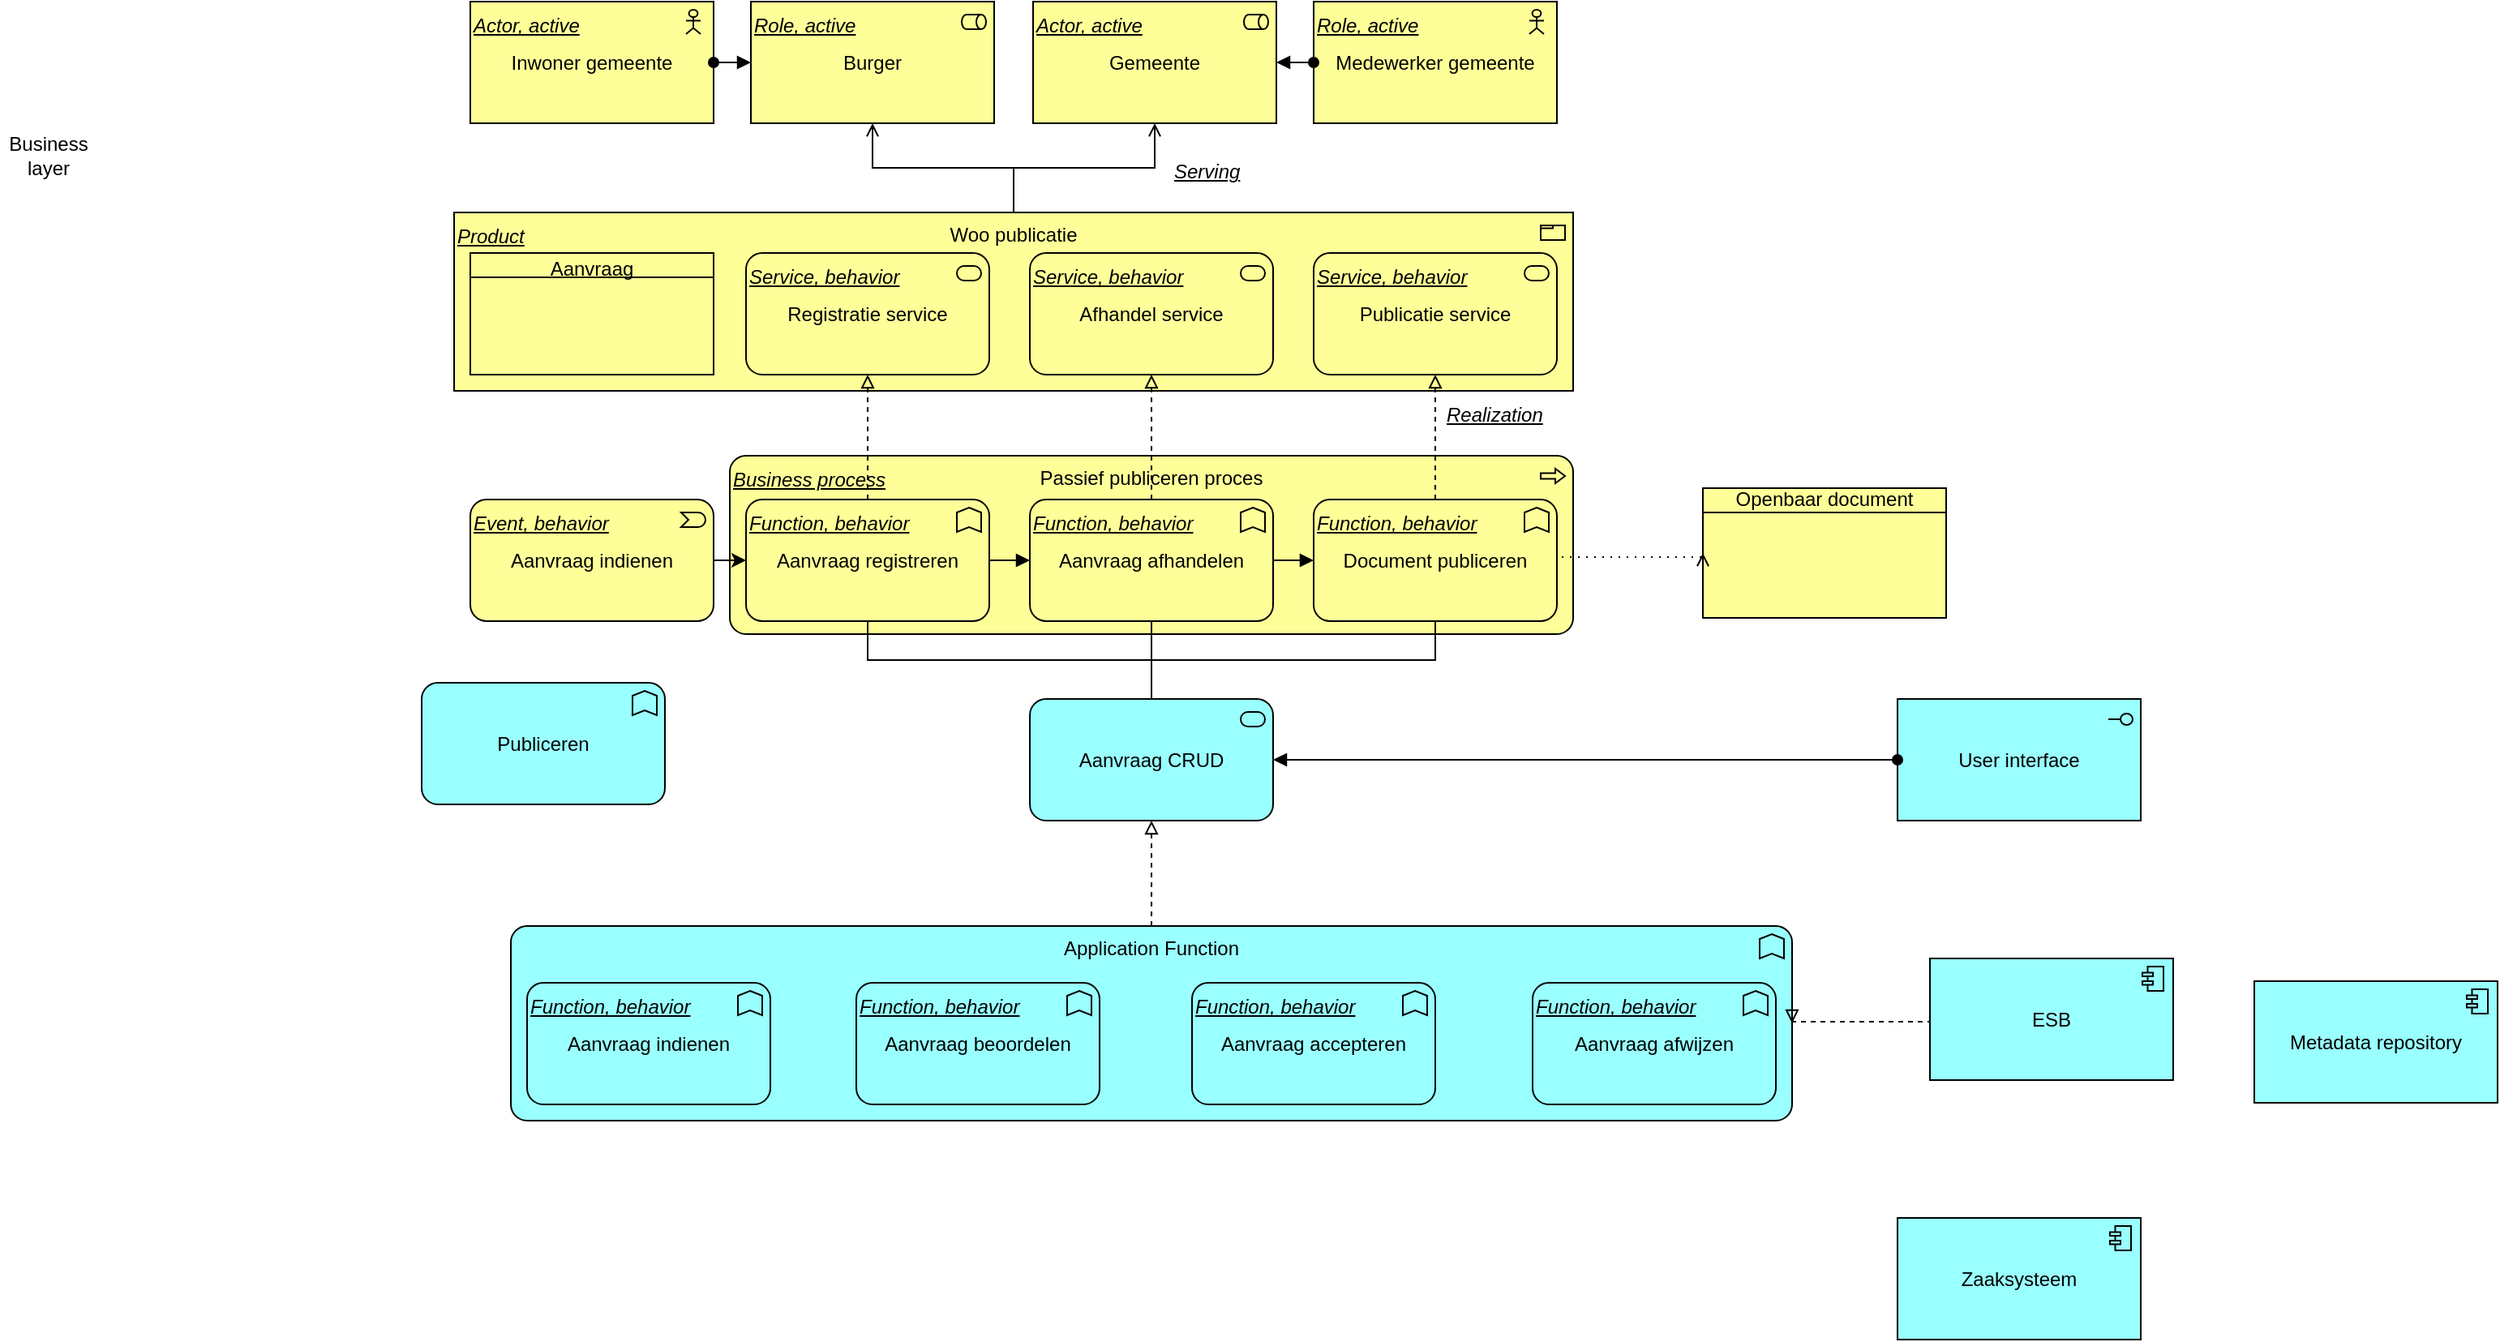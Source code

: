 <mxfile version="25.0.3">
  <diagram name="Page-1" id="jQZcd1Su21sFAnX82tBg">
    <mxGraphModel dx="1434" dy="782" grid="1" gridSize="10" guides="1" tooltips="1" connect="1" arrows="1" fold="1" page="1" pageScale="1" pageWidth="1654" pageHeight="1169" math="0" shadow="0">
      <root>
        <mxCell id="0" />
        <mxCell id="1" parent="0" />
        <mxCell id="bAtHzzNT9RxtK-DSMaf8-4" value="Passief publiceren proces" style="html=1;outlineConnect=0;whiteSpace=wrap;fillColor=#ffff99;shape=mxgraph.archimate3.application;appType=proc;archiType=rounded;verticalAlign=top;" parent="1" vertex="1">
          <mxGeometry x="490" y="320" width="520" height="110" as="geometry" />
        </mxCell>
        <mxCell id="bAtHzzNT9RxtK-DSMaf8-17" value="Woo publicatie" style="html=1;outlineConnect=0;whiteSpace=wrap;fillColor=#ffff99;shape=mxgraph.archimate3.application;appType=product;archiType=square;verticalAlign=top;" parent="1" vertex="1">
          <mxGeometry x="320" y="170" width="690" height="110" as="geometry" />
        </mxCell>
        <mxCell id="bAtHzzNT9RxtK-DSMaf8-1" value="Inwoner gemeente" style="html=1;outlineConnect=0;whiteSpace=wrap;fillColor=#ffff99;shape=mxgraph.archimate3.application;appType=actor;archiType=square;" parent="1" vertex="1">
          <mxGeometry x="330" y="40" width="150" height="75" as="geometry" />
        </mxCell>
        <mxCell id="bAtHzzNT9RxtK-DSMaf8-2" value="Burger" style="html=1;outlineConnect=0;whiteSpace=wrap;fillColor=#ffff99;shape=mxgraph.archimate3.application;appType=role;archiType=square;" parent="1" vertex="1">
          <mxGeometry x="503" y="40" width="150" height="75" as="geometry" />
        </mxCell>
        <mxCell id="bAtHzzNT9RxtK-DSMaf8-25" style="edgeStyle=orthogonalEdgeStyle;rounded=0;orthogonalLoop=1;jettySize=auto;html=1;exitX=1;exitY=0.5;exitDx=0;exitDy=0;exitPerimeter=0;entryX=0;entryY=0.5;entryDx=0;entryDy=0;entryPerimeter=0;" parent="1" source="bAtHzzNT9RxtK-DSMaf8-3" target="bAtHzzNT9RxtK-DSMaf8-20" edge="1">
          <mxGeometry relative="1" as="geometry">
            <mxPoint x="460" y="110" as="targetPoint" />
          </mxGeometry>
        </mxCell>
        <mxCell id="bAtHzzNT9RxtK-DSMaf8-3" value="Aanvraag indienen" style="html=1;outlineConnect=0;whiteSpace=wrap;fillColor=#ffff99;shape=mxgraph.archimate3.application;appType=event;archiType=rounded;" parent="1" vertex="1">
          <mxGeometry x="330" y="347" width="150" height="75" as="geometry" />
        </mxCell>
        <mxCell id="bAtHzzNT9RxtK-DSMaf8-9" value="" style="endArrow=block;html=1;endFill=1;startArrow=oval;startFill=1;edgeStyle=elbowEdgeStyle;elbow=vertical;rounded=0;exitX=1;exitY=0.5;exitDx=0;exitDy=0;exitPerimeter=0;" parent="1" source="bAtHzzNT9RxtK-DSMaf8-1" target="bAtHzzNT9RxtK-DSMaf8-2" edge="1">
          <mxGeometry width="160" relative="1" as="geometry">
            <mxPoint x="900" y="360" as="sourcePoint" />
            <mxPoint x="1060" y="360" as="targetPoint" />
          </mxGeometry>
        </mxCell>
        <mxCell id="bAtHzzNT9RxtK-DSMaf8-15" value="Openbaar document" style="html=1;outlineConnect=0;whiteSpace=wrap;fillColor=#ffff99;shape=mxgraph.archimate3.businessObject;overflow=fill;" parent="1" vertex="1">
          <mxGeometry x="1090" y="340" width="150" height="80" as="geometry" />
        </mxCell>
        <mxCell id="bAtHzzNT9RxtK-DSMaf8-19" value="&lt;table cellpadding=&quot;0&quot; cellspacing=&quot;0&quot; style=&quot;font-size:1em;width:100%;height:100%;&quot;&gt;&lt;tbody&gt;&lt;tr style=&quot;height:20px;&quot;&gt;&lt;td align=&quot;center&quot;&gt;Aanvraag&lt;br&gt;&lt;/td&gt;&lt;/tr&gt;&lt;tr&gt;&lt;td align=&quot;left&quot; valign=&quot;top&quot; style=&quot;padding:4px;&quot;&gt;&lt;/td&gt;&lt;/tr&gt;&lt;/tbody&gt;&lt;/table&gt;" style="html=1;outlineConnect=0;whiteSpace=wrap;fillColor=#ffff99;shape=mxgraph.archimate3.businessObject;overflow=fill;" parent="1" vertex="1">
          <mxGeometry x="330" y="195" width="150" height="75" as="geometry" />
        </mxCell>
        <mxCell id="bAtHzzNT9RxtK-DSMaf8-5" value="Registratie service" style="html=1;outlineConnect=0;whiteSpace=wrap;fillColor=#ffff99;shape=mxgraph.archimate3.application;appType=serv;archiType=rounded;" parent="1" vertex="1">
          <mxGeometry x="500" y="195" width="150" height="75" as="geometry" />
        </mxCell>
        <mxCell id="bAtHzzNT9RxtK-DSMaf8-6" value="Afhandel service" style="html=1;outlineConnect=0;whiteSpace=wrap;fillColor=#ffff99;shape=mxgraph.archimate3.application;appType=serv;archiType=rounded;" parent="1" vertex="1">
          <mxGeometry x="675" y="195" width="150" height="75" as="geometry" />
        </mxCell>
        <mxCell id="bAtHzzNT9RxtK-DSMaf8-7" value="Publicatie service" style="html=1;outlineConnect=0;whiteSpace=wrap;fillColor=#ffff99;shape=mxgraph.archimate3.application;appType=serv;archiType=rounded;" parent="1" vertex="1">
          <mxGeometry x="850" y="195" width="150" height="75" as="geometry" />
        </mxCell>
        <mxCell id="bAtHzzNT9RxtK-DSMaf8-20" value="Aanvraag registreren" style="html=1;outlineConnect=0;whiteSpace=wrap;fillColor=#ffff99;shape=mxgraph.archimate3.application;appType=func;archiType=rounded;" parent="1" vertex="1">
          <mxGeometry x="500" y="347" width="150" height="75" as="geometry" />
        </mxCell>
        <mxCell id="bAtHzzNT9RxtK-DSMaf8-23" value="Aanvraag afhandelen" style="html=1;outlineConnect=0;whiteSpace=wrap;fillColor=#ffff99;shape=mxgraph.archimate3.application;appType=func;archiType=rounded;" parent="1" vertex="1">
          <mxGeometry x="675" y="347" width="150" height="75" as="geometry" />
        </mxCell>
        <mxCell id="bAtHzzNT9RxtK-DSMaf8-24" value="Document publiceren" style="html=1;outlineConnect=0;whiteSpace=wrap;fillColor=#ffff99;shape=mxgraph.archimate3.application;appType=func;archiType=rounded;" parent="1" vertex="1">
          <mxGeometry x="850" y="347" width="150" height="75" as="geometry" />
        </mxCell>
        <mxCell id="bAtHzzNT9RxtK-DSMaf8-14" value="" style="edgeStyle=elbowEdgeStyle;html=1;endArrow=block;dashed=0;elbow=vertical;endFill=1;rounded=0;exitX=1;exitY=0.5;exitDx=0;exitDy=0;exitPerimeter=0;entryX=0;entryY=0.5;entryDx=0;entryDy=0;entryPerimeter=0;" parent="1" source="bAtHzzNT9RxtK-DSMaf8-23" target="bAtHzzNT9RxtK-DSMaf8-24" edge="1">
          <mxGeometry width="160" relative="1" as="geometry">
            <mxPoint x="500" y="210" as="sourcePoint" />
            <mxPoint x="660" y="210" as="targetPoint" />
          </mxGeometry>
        </mxCell>
        <mxCell id="bAtHzzNT9RxtK-DSMaf8-11" value="" style="edgeStyle=elbowEdgeStyle;html=1;endArrow=block;dashed=0;elbow=vertical;endFill=1;rounded=0;exitX=1;exitY=0.5;exitDx=0;exitDy=0;exitPerimeter=0;entryX=0;entryY=0.5;entryDx=0;entryDy=0;entryPerimeter=0;" parent="1" source="bAtHzzNT9RxtK-DSMaf8-20" target="bAtHzzNT9RxtK-DSMaf8-23" edge="1">
          <mxGeometry width="160" relative="1" as="geometry">
            <mxPoint x="500" y="210" as="sourcePoint" />
            <mxPoint x="660" y="210" as="targetPoint" />
          </mxGeometry>
        </mxCell>
        <mxCell id="bAtHzzNT9RxtK-DSMaf8-26" value="" style="edgeStyle=elbowEdgeStyle;html=1;endArrow=open;elbow=vertical;endFill=0;dashed=1;dashPattern=1 4;rounded=0;exitX=1;exitY=0.5;exitDx=0;exitDy=0;exitPerimeter=0;entryX=0;entryY=0.5;entryDx=0;entryDy=0;entryPerimeter=0;" parent="1" source="bAtHzzNT9RxtK-DSMaf8-24" target="bAtHzzNT9RxtK-DSMaf8-15" edge="1">
          <mxGeometry width="160" relative="1" as="geometry">
            <mxPoint x="520" y="200" as="sourcePoint" />
            <mxPoint x="1070" y="460" as="targetPoint" />
          </mxGeometry>
        </mxCell>
        <mxCell id="bAtHzzNT9RxtK-DSMaf8-27" value="" style="edgeStyle=elbowEdgeStyle;html=1;endArrow=block;elbow=vertical;endFill=0;dashed=1;rounded=0;entryX=0.5;entryY=1;entryDx=0;entryDy=0;entryPerimeter=0;exitX=0.5;exitY=0;exitDx=0;exitDy=0;exitPerimeter=0;" parent="1" source="bAtHzzNT9RxtK-DSMaf8-20" target="bAtHzzNT9RxtK-DSMaf8-5" edge="1">
          <mxGeometry width="160" relative="1" as="geometry">
            <mxPoint x="520" y="200" as="sourcePoint" />
            <mxPoint x="680" y="200" as="targetPoint" />
          </mxGeometry>
        </mxCell>
        <mxCell id="bAtHzzNT9RxtK-DSMaf8-28" value="" style="edgeStyle=elbowEdgeStyle;html=1;endArrow=block;elbow=vertical;endFill=0;dashed=1;rounded=0;entryX=0.5;entryY=1;entryDx=0;entryDy=0;entryPerimeter=0;" parent="1" source="bAtHzzNT9RxtK-DSMaf8-23" target="bAtHzzNT9RxtK-DSMaf8-6" edge="1">
          <mxGeometry width="160" relative="1" as="geometry">
            <mxPoint x="520" y="200" as="sourcePoint" />
            <mxPoint x="680" y="200" as="targetPoint" />
          </mxGeometry>
        </mxCell>
        <mxCell id="bAtHzzNT9RxtK-DSMaf8-29" value="" style="edgeStyle=elbowEdgeStyle;html=1;endArrow=block;elbow=vertical;endFill=0;dashed=1;rounded=0;entryX=0.5;entryY=1;entryDx=0;entryDy=0;entryPerimeter=0;" parent="1" source="bAtHzzNT9RxtK-DSMaf8-24" target="bAtHzzNT9RxtK-DSMaf8-7" edge="1">
          <mxGeometry width="160" relative="1" as="geometry">
            <mxPoint x="520" y="200" as="sourcePoint" />
            <mxPoint x="680" y="200" as="targetPoint" />
          </mxGeometry>
        </mxCell>
        <mxCell id="bAtHzzNT9RxtK-DSMaf8-30" value="" style="edgeStyle=elbowEdgeStyle;html=1;endArrow=open;elbow=vertical;endFill=1;rounded=0;entryX=0.5;entryY=1;entryDx=0;entryDy=0;entryPerimeter=0;exitX=0.5;exitY=0;exitDx=0;exitDy=0;exitPerimeter=0;" parent="1" source="bAtHzzNT9RxtK-DSMaf8-17" target="bAtHzzNT9RxtK-DSMaf8-2" edge="1">
          <mxGeometry width="160" relative="1" as="geometry">
            <mxPoint x="520" y="200" as="sourcePoint" />
            <mxPoint x="680" y="200" as="targetPoint" />
          </mxGeometry>
        </mxCell>
        <mxCell id="bAtHzzNT9RxtK-DSMaf8-31" value="Medewerker gemeente" style="html=1;outlineConnect=0;whiteSpace=wrap;fillColor=#ffff99;shape=mxgraph.archimate3.application;appType=actor;archiType=square;" parent="1" vertex="1">
          <mxGeometry x="850" y="40" width="150" height="75" as="geometry" />
        </mxCell>
        <mxCell id="bAtHzzNT9RxtK-DSMaf8-32" value="Gemeente" style="html=1;outlineConnect=0;whiteSpace=wrap;fillColor=#ffff99;shape=mxgraph.archimate3.application;appType=role;archiType=square;" parent="1" vertex="1">
          <mxGeometry x="677" y="40" width="150" height="75" as="geometry" />
        </mxCell>
        <mxCell id="bAtHzzNT9RxtK-DSMaf8-33" value="" style="endArrow=block;html=1;endFill=1;startArrow=oval;startFill=1;edgeStyle=elbowEdgeStyle;elbow=vertical;rounded=0;exitX=0;exitY=0.5;exitDx=0;exitDy=0;exitPerimeter=0;entryX=1;entryY=0.5;entryDx=0;entryDy=0;entryPerimeter=0;" parent="1" source="bAtHzzNT9RxtK-DSMaf8-31" target="bAtHzzNT9RxtK-DSMaf8-32" edge="1">
          <mxGeometry width="160" relative="1" as="geometry">
            <mxPoint x="520" y="200" as="sourcePoint" />
            <mxPoint x="680" y="200" as="targetPoint" />
          </mxGeometry>
        </mxCell>
        <mxCell id="bAtHzzNT9RxtK-DSMaf8-34" value="" style="edgeStyle=elbowEdgeStyle;html=1;endArrow=open;elbow=vertical;endFill=1;rounded=0;entryX=0.5;entryY=1;entryDx=0;entryDy=0;entryPerimeter=0;exitX=0.5;exitY=0;exitDx=0;exitDy=0;exitPerimeter=0;" parent="1" source="bAtHzzNT9RxtK-DSMaf8-17" target="bAtHzzNT9RxtK-DSMaf8-32" edge="1">
          <mxGeometry width="160" relative="1" as="geometry">
            <mxPoint x="520" y="200" as="sourcePoint" />
            <mxPoint x="680" y="200" as="targetPoint" />
          </mxGeometry>
        </mxCell>
        <mxCell id="bAtHzzNT9RxtK-DSMaf8-35" value="Business layer" style="text;html=1;align=center;verticalAlign=middle;whiteSpace=wrap;rounded=0;" parent="1" vertex="1">
          <mxGeometry x="40" y="120" width="60" height="30" as="geometry" />
        </mxCell>
        <mxCell id="bAtHzzNT9RxtK-DSMaf8-36" value="Actor, active" style="text;html=1;align=left;verticalAlign=middle;whiteSpace=wrap;rounded=0;fontStyle=6" parent="1" vertex="1">
          <mxGeometry x="330" y="40" width="150" height="30" as="geometry" />
        </mxCell>
        <mxCell id="bAtHzzNT9RxtK-DSMaf8-37" value="&lt;div&gt;Role, active&lt;br&gt;&lt;/div&gt;" style="text;html=1;align=left;verticalAlign=middle;whiteSpace=wrap;rounded=0;fontStyle=6" parent="1" vertex="1">
          <mxGeometry x="503" y="40" width="147" height="30" as="geometry" />
        </mxCell>
        <mxCell id="bAtHzzNT9RxtK-DSMaf8-38" value="Service, behavior" style="text;html=1;align=left;verticalAlign=middle;whiteSpace=wrap;rounded=0;fontStyle=6" parent="1" vertex="1">
          <mxGeometry x="500" y="195" width="147" height="30" as="geometry" />
        </mxCell>
        <mxCell id="bAtHzzNT9RxtK-DSMaf8-39" value="Service, behavior" style="text;html=1;align=left;verticalAlign=middle;whiteSpace=wrap;rounded=0;fontStyle=6" parent="1" vertex="1">
          <mxGeometry x="675" y="195" width="147" height="30" as="geometry" />
        </mxCell>
        <mxCell id="bAtHzzNT9RxtK-DSMaf8-40" value="Service, behavior" style="text;html=1;align=left;verticalAlign=middle;whiteSpace=wrap;rounded=0;fontStyle=6" parent="1" vertex="1">
          <mxGeometry x="850" y="195" width="147" height="30" as="geometry" />
        </mxCell>
        <mxCell id="bAtHzzNT9RxtK-DSMaf8-41" value="Actor, active" style="text;html=1;align=left;verticalAlign=middle;whiteSpace=wrap;rounded=0;fontStyle=6" parent="1" vertex="1">
          <mxGeometry x="677" y="40" width="150" height="30" as="geometry" />
        </mxCell>
        <mxCell id="bAtHzzNT9RxtK-DSMaf8-42" value="&lt;div&gt;Role, active&lt;br&gt;&lt;/div&gt;" style="text;html=1;align=left;verticalAlign=middle;whiteSpace=wrap;rounded=0;fontStyle=6" parent="1" vertex="1">
          <mxGeometry x="850" y="40" width="147" height="30" as="geometry" />
        </mxCell>
        <mxCell id="bAtHzzNT9RxtK-DSMaf8-43" value="Function, behavior" style="text;html=1;align=left;verticalAlign=middle;whiteSpace=wrap;rounded=0;fontStyle=6" parent="1" vertex="1">
          <mxGeometry x="500" y="347" width="147" height="30" as="geometry" />
        </mxCell>
        <mxCell id="bAtHzzNT9RxtK-DSMaf8-44" value="Function, behavior" style="text;html=1;align=left;verticalAlign=middle;whiteSpace=wrap;rounded=0;fontStyle=6" parent="1" vertex="1">
          <mxGeometry x="675" y="347" width="147" height="30" as="geometry" />
        </mxCell>
        <mxCell id="bAtHzzNT9RxtK-DSMaf8-45" value="Function, behavior" style="text;html=1;align=left;verticalAlign=middle;whiteSpace=wrap;rounded=0;fontStyle=6" parent="1" vertex="1">
          <mxGeometry x="850" y="347" width="147" height="30" as="geometry" />
        </mxCell>
        <mxCell id="bAtHzzNT9RxtK-DSMaf8-46" value="Event, behavior" style="text;html=1;align=left;verticalAlign=middle;whiteSpace=wrap;rounded=0;fontStyle=6" parent="1" vertex="1">
          <mxGeometry x="329.5" y="347" width="147" height="30" as="geometry" />
        </mxCell>
        <mxCell id="bAtHzzNT9RxtK-DSMaf8-47" value="Serving" style="text;html=1;align=left;verticalAlign=middle;whiteSpace=wrap;rounded=0;fontStyle=6" parent="1" vertex="1">
          <mxGeometry x="762" y="130" width="60" height="30" as="geometry" />
        </mxCell>
        <mxCell id="bAtHzzNT9RxtK-DSMaf8-48" value="Realization" style="text;html=1;align=left;verticalAlign=middle;whiteSpace=wrap;rounded=0;fontStyle=6" parent="1" vertex="1">
          <mxGeometry x="930" y="280" width="60" height="30" as="geometry" />
        </mxCell>
        <mxCell id="bAtHzzNT9RxtK-DSMaf8-49" value="Product" style="text;html=1;align=left;verticalAlign=middle;whiteSpace=wrap;rounded=0;fontStyle=6" parent="1" vertex="1">
          <mxGeometry x="320" y="170" width="110" height="30" as="geometry" />
        </mxCell>
        <mxCell id="bAtHzzNT9RxtK-DSMaf8-50" value="Business process" style="text;html=1;align=left;verticalAlign=middle;whiteSpace=wrap;rounded=0;fontStyle=6" parent="1" vertex="1">
          <mxGeometry x="490" y="320" width="520" height="30" as="geometry" />
        </mxCell>
        <mxCell id="bAtHzzNT9RxtK-DSMaf8-51" value="User interface" style="html=1;outlineConnect=0;whiteSpace=wrap;fillColor=#99ffff;shape=mxgraph.archimate3.application;appType=interface;archiType=square;" parent="1" vertex="1">
          <mxGeometry x="1210" y="470" width="150" height="75" as="geometry" />
        </mxCell>
        <mxCell id="bAtHzzNT9RxtK-DSMaf8-52" value="Aanvraag CRUD" style="html=1;outlineConnect=0;whiteSpace=wrap;fillColor=#99ffff;shape=mxgraph.archimate3.application;appType=serv;archiType=rounded" parent="1" vertex="1">
          <mxGeometry x="675" y="470" width="150" height="75" as="geometry" />
        </mxCell>
        <mxCell id="bAtHzzNT9RxtK-DSMaf8-57" value="Publiceren" style="html=1;outlineConnect=0;whiteSpace=wrap;fillColor=#99ffff;shape=mxgraph.archimate3.application;appType=func;archiType=rounded;" parent="1" vertex="1">
          <mxGeometry x="300" y="460" width="150" height="75" as="geometry" />
        </mxCell>
        <mxCell id="bAtHzzNT9RxtK-DSMaf8-58" value="" style="endArrow=block;html=1;endFill=1;startArrow=oval;startFill=1;edgeStyle=elbowEdgeStyle;elbow=vertical;rounded=0;exitX=0;exitY=0.5;exitDx=0;exitDy=0;exitPerimeter=0;entryX=1;entryY=0.5;entryDx=0;entryDy=0;entryPerimeter=0;" parent="1" source="bAtHzzNT9RxtK-DSMaf8-51" target="bAtHzzNT9RxtK-DSMaf8-52" edge="1">
          <mxGeometry width="160" relative="1" as="geometry">
            <mxPoint x="595" y="350" as="sourcePoint" />
            <mxPoint x="755" y="350" as="targetPoint" />
          </mxGeometry>
        </mxCell>
        <mxCell id="bAtHzzNT9RxtK-DSMaf8-61" value="" style="group" parent="1" vertex="1" connectable="0">
          <mxGeometry x="355" y="610" width="790" height="120" as="geometry" />
        </mxCell>
        <mxCell id="bAtHzzNT9RxtK-DSMaf8-60" value="Application Function" style="html=1;outlineConnect=0;whiteSpace=wrap;fillColor=#99ffff;shape=mxgraph.archimate3.application;appType=func;archiType=rounded;verticalAlign=top;" parent="bAtHzzNT9RxtK-DSMaf8-61" vertex="1">
          <mxGeometry width="790" height="120" as="geometry" />
        </mxCell>
        <mxCell id="bAtHzzNT9RxtK-DSMaf8-53" value="Aanvraag indienen" style="html=1;outlineConnect=0;whiteSpace=wrap;fillColor=#99ffff;shape=mxgraph.archimate3.application;appType=func;archiType=rounded;" parent="bAtHzzNT9RxtK-DSMaf8-61" vertex="1">
          <mxGeometry x="10" y="35" width="150" height="75" as="geometry" />
        </mxCell>
        <mxCell id="bAtHzzNT9RxtK-DSMaf8-54" value="Aanvraag beoordelen" style="html=1;outlineConnect=0;whiteSpace=wrap;fillColor=#99ffff;shape=mxgraph.archimate3.application;appType=func;archiType=rounded;" parent="bAtHzzNT9RxtK-DSMaf8-61" vertex="1">
          <mxGeometry x="213" y="35" width="150" height="75" as="geometry" />
        </mxCell>
        <mxCell id="bAtHzzNT9RxtK-DSMaf8-55" value="Aanvraag accepteren" style="html=1;outlineConnect=0;whiteSpace=wrap;fillColor=#99ffff;shape=mxgraph.archimate3.application;appType=func;archiType=rounded;" parent="bAtHzzNT9RxtK-DSMaf8-61" vertex="1">
          <mxGeometry x="420" y="35" width="150" height="75" as="geometry" />
        </mxCell>
        <mxCell id="bAtHzzNT9RxtK-DSMaf8-56" value="Aanvraag afwijzen" style="html=1;outlineConnect=0;whiteSpace=wrap;fillColor=#99ffff;shape=mxgraph.archimate3.application;appType=func;archiType=rounded;" parent="bAtHzzNT9RxtK-DSMaf8-61" vertex="1">
          <mxGeometry x="630" y="35" width="150" height="75" as="geometry" />
        </mxCell>
        <mxCell id="bAtHzzNT9RxtK-DSMaf8-66" value="Function, behavior" style="text;html=1;align=left;verticalAlign=middle;whiteSpace=wrap;rounded=0;fontStyle=6" parent="bAtHzzNT9RxtK-DSMaf8-61" vertex="1">
          <mxGeometry x="10" y="35" width="147" height="30" as="geometry" />
        </mxCell>
        <mxCell id="bAtHzzNT9RxtK-DSMaf8-67" value="Function, behavior" style="text;html=1;align=left;verticalAlign=middle;whiteSpace=wrap;rounded=0;fontStyle=6" parent="bAtHzzNT9RxtK-DSMaf8-61" vertex="1">
          <mxGeometry x="213" y="35" width="147" height="30" as="geometry" />
        </mxCell>
        <mxCell id="bAtHzzNT9RxtK-DSMaf8-68" value="Function, behavior" style="text;html=1;align=left;verticalAlign=middle;whiteSpace=wrap;rounded=0;fontStyle=6" parent="bAtHzzNT9RxtK-DSMaf8-61" vertex="1">
          <mxGeometry x="420" y="35" width="147" height="30" as="geometry" />
        </mxCell>
        <mxCell id="bAtHzzNT9RxtK-DSMaf8-69" value="Function, behavior" style="text;html=1;align=left;verticalAlign=middle;whiteSpace=wrap;rounded=0;fontStyle=6" parent="bAtHzzNT9RxtK-DSMaf8-61" vertex="1">
          <mxGeometry x="630" y="35" width="147" height="30" as="geometry" />
        </mxCell>
        <mxCell id="bAtHzzNT9RxtK-DSMaf8-62" value="" style="edgeStyle=elbowEdgeStyle;html=1;endArrow=block;elbow=vertical;endFill=0;dashed=1;rounded=0;entryX=0.5;entryY=1;entryDx=0;entryDy=0;entryPerimeter=0;" parent="1" source="bAtHzzNT9RxtK-DSMaf8-60" target="bAtHzzNT9RxtK-DSMaf8-52" edge="1">
          <mxGeometry width="160" relative="1" as="geometry">
            <mxPoint x="650" y="400" as="sourcePoint" />
            <mxPoint x="810" y="400" as="targetPoint" />
          </mxGeometry>
        </mxCell>
        <mxCell id="bAtHzzNT9RxtK-DSMaf8-63" value="" style="edgeStyle=elbowEdgeStyle;html=1;endArrow=none;elbow=vertical;rounded=0;exitX=0.5;exitY=1;exitDx=0;exitDy=0;exitPerimeter=0;entryX=0.5;entryY=0;entryDx=0;entryDy=0;entryPerimeter=0;" parent="1" source="bAtHzzNT9RxtK-DSMaf8-20" target="bAtHzzNT9RxtK-DSMaf8-52" edge="1">
          <mxGeometry width="160" relative="1" as="geometry">
            <mxPoint x="650" y="400" as="sourcePoint" />
            <mxPoint x="810" y="400" as="targetPoint" />
          </mxGeometry>
        </mxCell>
        <mxCell id="bAtHzzNT9RxtK-DSMaf8-64" value="" style="edgeStyle=elbowEdgeStyle;html=1;endArrow=none;elbow=vertical;rounded=0;exitX=0.5;exitY=1;exitDx=0;exitDy=0;exitPerimeter=0;entryX=0.5;entryY=0;entryDx=0;entryDy=0;entryPerimeter=0;" parent="1" source="bAtHzzNT9RxtK-DSMaf8-23" target="bAtHzzNT9RxtK-DSMaf8-52" edge="1">
          <mxGeometry width="160" relative="1" as="geometry">
            <mxPoint x="650" y="400" as="sourcePoint" />
            <mxPoint x="810" y="400" as="targetPoint" />
          </mxGeometry>
        </mxCell>
        <mxCell id="bAtHzzNT9RxtK-DSMaf8-65" value="" style="edgeStyle=elbowEdgeStyle;html=1;endArrow=none;elbow=vertical;rounded=0;entryX=0.5;entryY=1;entryDx=0;entryDy=0;entryPerimeter=0;exitX=0.5;exitY=0;exitDx=0;exitDy=0;exitPerimeter=0;" parent="1" source="bAtHzzNT9RxtK-DSMaf8-52" target="bAtHzzNT9RxtK-DSMaf8-24" edge="1">
          <mxGeometry width="160" relative="1" as="geometry">
            <mxPoint x="650" y="400" as="sourcePoint" />
            <mxPoint x="810" y="400" as="targetPoint" />
          </mxGeometry>
        </mxCell>
        <mxCell id="bAtHzzNT9RxtK-DSMaf8-70" value="ESB" style="html=1;outlineConnect=0;whiteSpace=wrap;fillColor=#99ffff;shape=mxgraph.archimate3.application;appType=comp;archiType=square;" parent="1" vertex="1">
          <mxGeometry x="1230" y="630" width="150" height="75" as="geometry" />
        </mxCell>
        <mxCell id="bAtHzzNT9RxtK-DSMaf8-72" value="Metadata repository" style="html=1;outlineConnect=0;whiteSpace=wrap;fillColor=#99ffff;shape=mxgraph.archimate3.application;appType=comp;archiType=square;" parent="1" vertex="1">
          <mxGeometry x="1430" y="644" width="150" height="75" as="geometry" />
        </mxCell>
        <mxCell id="bAtHzzNT9RxtK-DSMaf8-73" value="Zaaksysteem" style="html=1;outlineConnect=0;whiteSpace=wrap;fillColor=#99ffff;shape=mxgraph.archimate3.application;appType=comp;archiType=square;" parent="1" vertex="1">
          <mxGeometry x="1210" y="790" width="150" height="75" as="geometry" />
        </mxCell>
        <mxCell id="bAtHzzNT9RxtK-DSMaf8-74" value="" style="edgeStyle=elbowEdgeStyle;html=1;endArrow=block;elbow=vertical;endFill=0;dashed=1;rounded=0;exitX=0;exitY=0.5;exitDx=0;exitDy=0;exitPerimeter=0;entryX=1;entryY=0.5;entryDx=0;entryDy=0;entryPerimeter=0;" parent="1" source="bAtHzzNT9RxtK-DSMaf8-70" target="bAtHzzNT9RxtK-DSMaf8-60" edge="1">
          <mxGeometry width="160" relative="1" as="geometry">
            <mxPoint x="800" y="550" as="sourcePoint" />
            <mxPoint x="1190" y="610" as="targetPoint" />
            <Array as="points" />
          </mxGeometry>
        </mxCell>
      </root>
    </mxGraphModel>
  </diagram>
</mxfile>
